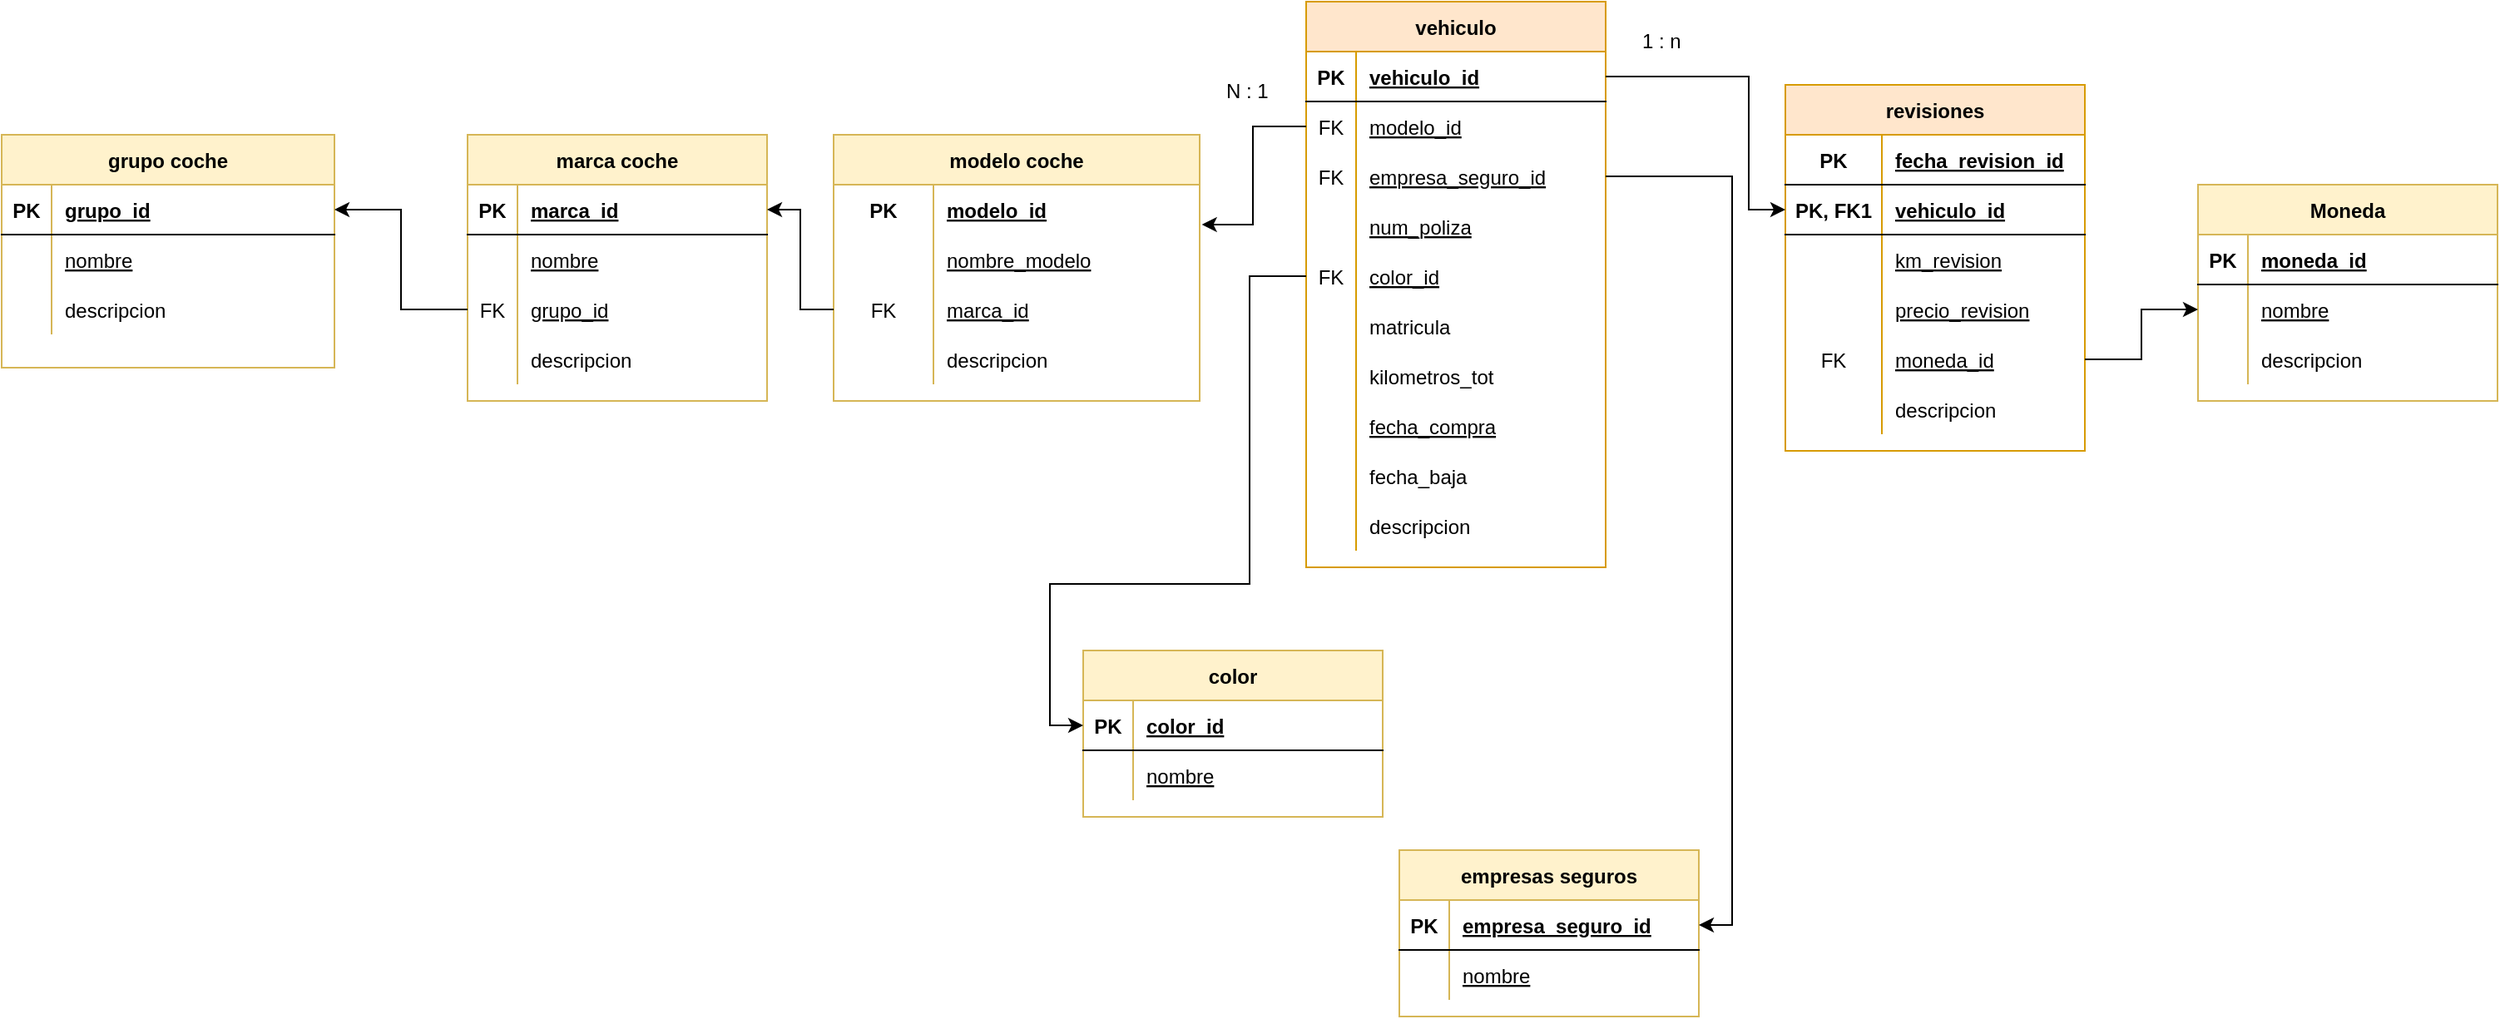 <mxfile version="20.3.0" type="device"><diagram id="_iCZa1-e3RD8S14a9UJI" name="Página-1"><mxGraphModel dx="1293" dy="397" grid="1" gridSize="10" guides="1" tooltips="1" connect="1" arrows="1" fold="1" page="1" pageScale="1" pageWidth="827" pageHeight="1169" math="0" shadow="0"><root><mxCell id="0"/><mxCell id="1" parent="0"/><mxCell id="5dUjheK5iy2URKl1q6PI-1" value="vehiculo" style="shape=table;startSize=30;container=1;collapsible=1;childLayout=tableLayout;fixedRows=1;rowLines=0;fontStyle=1;align=center;resizeLast=1;fillColor=#ffe6cc;strokeColor=#d79b00;" parent="1" vertex="1"><mxGeometry x="324" y="130" width="180" height="340" as="geometry"/></mxCell><mxCell id="5dUjheK5iy2URKl1q6PI-2" value="" style="shape=tableRow;horizontal=0;startSize=0;swimlaneHead=0;swimlaneBody=0;fillColor=none;collapsible=0;dropTarget=0;points=[[0,0.5],[1,0.5]];portConstraint=eastwest;top=0;left=0;right=0;bottom=1;" parent="5dUjheK5iy2URKl1q6PI-1" vertex="1"><mxGeometry y="30" width="180" height="30" as="geometry"/></mxCell><mxCell id="5dUjheK5iy2URKl1q6PI-3" value="PK" style="shape=partialRectangle;connectable=0;fillColor=none;top=0;left=0;bottom=0;right=0;fontStyle=1;overflow=hidden;" parent="5dUjheK5iy2URKl1q6PI-2" vertex="1"><mxGeometry width="30" height="30" as="geometry"><mxRectangle width="30" height="30" as="alternateBounds"/></mxGeometry></mxCell><mxCell id="5dUjheK5iy2URKl1q6PI-4" value="vehiculo_id" style="shape=partialRectangle;connectable=0;fillColor=none;top=0;left=0;bottom=0;right=0;align=left;spacingLeft=6;fontStyle=5;overflow=hidden;" parent="5dUjheK5iy2URKl1q6PI-2" vertex="1"><mxGeometry x="30" width="150" height="30" as="geometry"><mxRectangle width="150" height="30" as="alternateBounds"/></mxGeometry></mxCell><mxCell id="5dUjheK5iy2URKl1q6PI-11" value="" style="shape=tableRow;horizontal=0;startSize=0;swimlaneHead=0;swimlaneBody=0;fillColor=none;collapsible=0;dropTarget=0;points=[[0,0.5],[1,0.5]];portConstraint=eastwest;top=0;left=0;right=0;bottom=0;" parent="5dUjheK5iy2URKl1q6PI-1" vertex="1"><mxGeometry y="60" width="180" height="30" as="geometry"/></mxCell><mxCell id="5dUjheK5iy2URKl1q6PI-12" value="FK" style="shape=partialRectangle;connectable=0;fillColor=none;top=0;left=0;bottom=0;right=0;editable=1;overflow=hidden;" parent="5dUjheK5iy2URKl1q6PI-11" vertex="1"><mxGeometry width="30" height="30" as="geometry"><mxRectangle width="30" height="30" as="alternateBounds"/></mxGeometry></mxCell><mxCell id="5dUjheK5iy2URKl1q6PI-13" value="modelo_id" style="shape=partialRectangle;connectable=0;fillColor=none;top=0;left=0;bottom=0;right=0;align=left;spacingLeft=6;overflow=hidden;fontStyle=4" parent="5dUjheK5iy2URKl1q6PI-11" vertex="1"><mxGeometry x="30" width="150" height="30" as="geometry"><mxRectangle width="150" height="30" as="alternateBounds"/></mxGeometry></mxCell><mxCell id="7cbGhCEIdbcEYm_Z7Bty-81" value="" style="shape=tableRow;horizontal=0;startSize=0;swimlaneHead=0;swimlaneBody=0;fillColor=none;collapsible=0;dropTarget=0;points=[[0,0.5],[1,0.5]];portConstraint=eastwest;top=0;left=0;right=0;bottom=0;" parent="5dUjheK5iy2URKl1q6PI-1" vertex="1"><mxGeometry y="90" width="180" height="30" as="geometry"/></mxCell><mxCell id="7cbGhCEIdbcEYm_Z7Bty-82" value="FK" style="shape=partialRectangle;connectable=0;fillColor=none;top=0;left=0;bottom=0;right=0;editable=1;overflow=hidden;" parent="7cbGhCEIdbcEYm_Z7Bty-81" vertex="1"><mxGeometry width="30" height="30" as="geometry"><mxRectangle width="30" height="30" as="alternateBounds"/></mxGeometry></mxCell><mxCell id="7cbGhCEIdbcEYm_Z7Bty-83" value="empresa_seguro_id" style="shape=partialRectangle;connectable=0;fillColor=none;top=0;left=0;bottom=0;right=0;align=left;spacingLeft=6;overflow=hidden;fontStyle=4" parent="7cbGhCEIdbcEYm_Z7Bty-81" vertex="1"><mxGeometry x="30" width="150" height="30" as="geometry"><mxRectangle width="150" height="30" as="alternateBounds"/></mxGeometry></mxCell><mxCell id="5dUjheK5iy2URKl1q6PI-188" value="" style="shape=tableRow;horizontal=0;startSize=0;swimlaneHead=0;swimlaneBody=0;fillColor=none;collapsible=0;dropTarget=0;points=[[0,0.5],[1,0.5]];portConstraint=eastwest;top=0;left=0;right=0;bottom=0;" parent="5dUjheK5iy2URKl1q6PI-1" vertex="1"><mxGeometry y="120" width="180" height="30" as="geometry"/></mxCell><mxCell id="5dUjheK5iy2URKl1q6PI-189" value="" style="shape=partialRectangle;connectable=0;fillColor=none;top=0;left=0;bottom=0;right=0;editable=1;overflow=hidden;" parent="5dUjheK5iy2URKl1q6PI-188" vertex="1"><mxGeometry width="30" height="30" as="geometry"><mxRectangle width="30" height="30" as="alternateBounds"/></mxGeometry></mxCell><mxCell id="5dUjheK5iy2URKl1q6PI-190" value="num_poliza" style="shape=partialRectangle;connectable=0;fillColor=none;top=0;left=0;bottom=0;right=0;align=left;spacingLeft=6;overflow=hidden;fontStyle=4" parent="5dUjheK5iy2URKl1q6PI-188" vertex="1"><mxGeometry x="30" width="150" height="30" as="geometry"><mxRectangle width="150" height="30" as="alternateBounds"/></mxGeometry></mxCell><mxCell id="5dUjheK5iy2URKl1q6PI-66" value="" style="shape=tableRow;horizontal=0;startSize=0;swimlaneHead=0;swimlaneBody=0;fillColor=none;collapsible=0;dropTarget=0;points=[[0,0.5],[1,0.5]];portConstraint=eastwest;top=0;left=0;right=0;bottom=0;" parent="5dUjheK5iy2URKl1q6PI-1" vertex="1"><mxGeometry y="150" width="180" height="30" as="geometry"/></mxCell><mxCell id="5dUjheK5iy2URKl1q6PI-67" value="FK" style="shape=partialRectangle;connectable=0;fillColor=none;top=0;left=0;bottom=0;right=0;editable=1;overflow=hidden;" parent="5dUjheK5iy2URKl1q6PI-66" vertex="1"><mxGeometry width="30" height="30" as="geometry"><mxRectangle width="30" height="30" as="alternateBounds"/></mxGeometry></mxCell><mxCell id="5dUjheK5iy2URKl1q6PI-68" value="color_id" style="shape=partialRectangle;connectable=0;fillColor=none;top=0;left=0;bottom=0;right=0;align=left;spacingLeft=6;overflow=hidden;fontStyle=4" parent="5dUjheK5iy2URKl1q6PI-66" vertex="1"><mxGeometry x="30" width="150" height="30" as="geometry"><mxRectangle width="150" height="30" as="alternateBounds"/></mxGeometry></mxCell><mxCell id="5dUjheK5iy2URKl1q6PI-69" value="" style="shape=tableRow;horizontal=0;startSize=0;swimlaneHead=0;swimlaneBody=0;fillColor=none;collapsible=0;dropTarget=0;points=[[0,0.5],[1,0.5]];portConstraint=eastwest;top=0;left=0;right=0;bottom=0;" parent="5dUjheK5iy2URKl1q6PI-1" vertex="1"><mxGeometry y="180" width="180" height="30" as="geometry"/></mxCell><mxCell id="5dUjheK5iy2URKl1q6PI-70" value="" style="shape=partialRectangle;connectable=0;fillColor=none;top=0;left=0;bottom=0;right=0;editable=1;overflow=hidden;" parent="5dUjheK5iy2URKl1q6PI-69" vertex="1"><mxGeometry width="30" height="30" as="geometry"><mxRectangle width="30" height="30" as="alternateBounds"/></mxGeometry></mxCell><mxCell id="5dUjheK5iy2URKl1q6PI-71" value="matricula" style="shape=partialRectangle;connectable=0;fillColor=none;top=0;left=0;bottom=0;right=0;align=left;spacingLeft=6;overflow=hidden;fontStyle=0" parent="5dUjheK5iy2URKl1q6PI-69" vertex="1"><mxGeometry x="30" width="150" height="30" as="geometry"><mxRectangle width="150" height="30" as="alternateBounds"/></mxGeometry></mxCell><mxCell id="5dUjheK5iy2URKl1q6PI-72" value="" style="shape=tableRow;horizontal=0;startSize=0;swimlaneHead=0;swimlaneBody=0;fillColor=none;collapsible=0;dropTarget=0;points=[[0,0.5],[1,0.5]];portConstraint=eastwest;top=0;left=0;right=0;bottom=0;" parent="5dUjheK5iy2URKl1q6PI-1" vertex="1"><mxGeometry y="210" width="180" height="30" as="geometry"/></mxCell><mxCell id="5dUjheK5iy2URKl1q6PI-73" value="" style="shape=partialRectangle;connectable=0;fillColor=none;top=0;left=0;bottom=0;right=0;editable=1;overflow=hidden;" parent="5dUjheK5iy2URKl1q6PI-72" vertex="1"><mxGeometry width="30" height="30" as="geometry"><mxRectangle width="30" height="30" as="alternateBounds"/></mxGeometry></mxCell><mxCell id="5dUjheK5iy2URKl1q6PI-74" value="kilometros_tot" style="shape=partialRectangle;connectable=0;fillColor=none;top=0;left=0;bottom=0;right=0;align=left;spacingLeft=6;overflow=hidden;fontStyle=0" parent="5dUjheK5iy2URKl1q6PI-72" vertex="1"><mxGeometry x="30" width="150" height="30" as="geometry"><mxRectangle width="150" height="30" as="alternateBounds"/></mxGeometry></mxCell><mxCell id="5dUjheK5iy2URKl1q6PI-214" value="" style="shape=tableRow;horizontal=0;startSize=0;swimlaneHead=0;swimlaneBody=0;fillColor=none;collapsible=0;dropTarget=0;points=[[0,0.5],[1,0.5]];portConstraint=eastwest;top=0;left=0;right=0;bottom=0;" parent="5dUjheK5iy2URKl1q6PI-1" vertex="1"><mxGeometry y="240" width="180" height="30" as="geometry"/></mxCell><mxCell id="5dUjheK5iy2URKl1q6PI-215" value="" style="shape=partialRectangle;connectable=0;fillColor=none;top=0;left=0;bottom=0;right=0;editable=1;overflow=hidden;" parent="5dUjheK5iy2URKl1q6PI-214" vertex="1"><mxGeometry width="30" height="30" as="geometry"><mxRectangle width="30" height="30" as="alternateBounds"/></mxGeometry></mxCell><mxCell id="5dUjheK5iy2URKl1q6PI-216" value="fecha_compra" style="shape=partialRectangle;connectable=0;fillColor=none;top=0;left=0;bottom=0;right=0;align=left;spacingLeft=6;overflow=hidden;fontStyle=4" parent="5dUjheK5iy2URKl1q6PI-214" vertex="1"><mxGeometry x="30" width="150" height="30" as="geometry"><mxRectangle width="150" height="30" as="alternateBounds"/></mxGeometry></mxCell><mxCell id="5dUjheK5iy2URKl1q6PI-110" value="" style="shape=tableRow;horizontal=0;startSize=0;swimlaneHead=0;swimlaneBody=0;fillColor=none;collapsible=0;dropTarget=0;points=[[0,0.5],[1,0.5]];portConstraint=eastwest;top=0;left=0;right=0;bottom=0;" parent="5dUjheK5iy2URKl1q6PI-1" vertex="1"><mxGeometry y="270" width="180" height="30" as="geometry"/></mxCell><mxCell id="5dUjheK5iy2URKl1q6PI-111" value="" style="shape=partialRectangle;connectable=0;fillColor=none;top=0;left=0;bottom=0;right=0;editable=1;overflow=hidden;" parent="5dUjheK5iy2URKl1q6PI-110" vertex="1"><mxGeometry width="30" height="30" as="geometry"><mxRectangle width="30" height="30" as="alternateBounds"/></mxGeometry></mxCell><mxCell id="5dUjheK5iy2URKl1q6PI-112" value="fecha_baja" style="shape=partialRectangle;connectable=0;fillColor=none;top=0;left=0;bottom=0;right=0;align=left;spacingLeft=6;overflow=hidden;fontStyle=0" parent="5dUjheK5iy2URKl1q6PI-110" vertex="1"><mxGeometry x="30" width="150" height="30" as="geometry"><mxRectangle width="150" height="30" as="alternateBounds"/></mxGeometry></mxCell><mxCell id="7cbGhCEIdbcEYm_Z7Bty-113" value="" style="shape=tableRow;horizontal=0;startSize=0;swimlaneHead=0;swimlaneBody=0;fillColor=none;collapsible=0;dropTarget=0;points=[[0,0.5],[1,0.5]];portConstraint=eastwest;top=0;left=0;right=0;bottom=0;" parent="5dUjheK5iy2URKl1q6PI-1" vertex="1"><mxGeometry y="300" width="180" height="30" as="geometry"/></mxCell><mxCell id="7cbGhCEIdbcEYm_Z7Bty-114" value="" style="shape=partialRectangle;connectable=0;fillColor=none;top=0;left=0;bottom=0;right=0;editable=1;overflow=hidden;" parent="7cbGhCEIdbcEYm_Z7Bty-113" vertex="1"><mxGeometry width="30" height="30" as="geometry"><mxRectangle width="30" height="30" as="alternateBounds"/></mxGeometry></mxCell><mxCell id="7cbGhCEIdbcEYm_Z7Bty-115" value="descripcion" style="shape=partialRectangle;connectable=0;fillColor=none;top=0;left=0;bottom=0;right=0;align=left;spacingLeft=6;overflow=hidden;fontStyle=0" parent="7cbGhCEIdbcEYm_Z7Bty-113" vertex="1"><mxGeometry x="30" width="150" height="30" as="geometry"><mxRectangle width="150" height="30" as="alternateBounds"/></mxGeometry></mxCell><mxCell id="5dUjheK5iy2URKl1q6PI-40" value="modelo coche" style="shape=table;startSize=30;container=1;collapsible=1;childLayout=tableLayout;fixedRows=1;rowLines=0;fontStyle=1;align=center;resizeLast=1;fillColor=#fff2cc;strokeColor=#d6b656;" parent="1" vertex="1"><mxGeometry x="40" y="210" width="220" height="160" as="geometry"/></mxCell><mxCell id="5dUjheK5iy2URKl1q6PI-41" value="" style="shape=tableRow;horizontal=0;startSize=0;swimlaneHead=0;swimlaneBody=0;fillColor=none;collapsible=0;dropTarget=0;points=[[0,0.5],[1,0.5]];portConstraint=eastwest;top=0;left=0;right=0;bottom=0;" parent="5dUjheK5iy2URKl1q6PI-40" vertex="1"><mxGeometry y="30" width="220" height="30" as="geometry"/></mxCell><mxCell id="5dUjheK5iy2URKl1q6PI-42" value="PK" style="shape=partialRectangle;connectable=0;fillColor=none;top=0;left=0;bottom=0;right=0;fontStyle=1;overflow=hidden;" parent="5dUjheK5iy2URKl1q6PI-41" vertex="1"><mxGeometry width="60" height="30" as="geometry"><mxRectangle width="60" height="30" as="alternateBounds"/></mxGeometry></mxCell><mxCell id="5dUjheK5iy2URKl1q6PI-43" value="modelo_id" style="shape=partialRectangle;connectable=0;fillColor=none;top=0;left=0;bottom=0;right=0;align=left;spacingLeft=6;fontStyle=5;overflow=hidden;" parent="5dUjheK5iy2URKl1q6PI-41" vertex="1"><mxGeometry x="60" width="160" height="30" as="geometry"><mxRectangle width="160" height="30" as="alternateBounds"/></mxGeometry></mxCell><mxCell id="5dUjheK5iy2URKl1q6PI-47" value="" style="shape=tableRow;horizontal=0;startSize=0;swimlaneHead=0;swimlaneBody=0;fillColor=none;collapsible=0;dropTarget=0;points=[[0,0.5],[1,0.5]];portConstraint=eastwest;top=0;left=0;right=0;bottom=0;" parent="5dUjheK5iy2URKl1q6PI-40" vertex="1"><mxGeometry y="60" width="220" height="30" as="geometry"/></mxCell><mxCell id="5dUjheK5iy2URKl1q6PI-48" value="" style="shape=partialRectangle;connectable=0;fillColor=none;top=0;left=0;bottom=0;right=0;editable=1;overflow=hidden;" parent="5dUjheK5iy2URKl1q6PI-47" vertex="1"><mxGeometry width="60" height="30" as="geometry"><mxRectangle width="60" height="30" as="alternateBounds"/></mxGeometry></mxCell><mxCell id="5dUjheK5iy2URKl1q6PI-49" value="nombre_modelo" style="shape=partialRectangle;connectable=0;fillColor=none;top=0;left=0;bottom=0;right=0;align=left;spacingLeft=6;overflow=hidden;fontStyle=4" parent="5dUjheK5iy2URKl1q6PI-47" vertex="1"><mxGeometry x="60" width="160" height="30" as="geometry"><mxRectangle width="160" height="30" as="alternateBounds"/></mxGeometry></mxCell><mxCell id="5dUjheK5iy2URKl1q6PI-162" value="" style="shape=tableRow;horizontal=0;startSize=0;swimlaneHead=0;swimlaneBody=0;fillColor=none;collapsible=0;dropTarget=0;points=[[0,0.5],[1,0.5]];portConstraint=eastwest;top=0;left=0;right=0;bottom=0;" parent="5dUjheK5iy2URKl1q6PI-40" vertex="1"><mxGeometry y="90" width="220" height="30" as="geometry"/></mxCell><mxCell id="5dUjheK5iy2URKl1q6PI-163" value="FK" style="shape=partialRectangle;connectable=0;fillColor=none;top=0;left=0;bottom=0;right=0;editable=1;overflow=hidden;" parent="5dUjheK5iy2URKl1q6PI-162" vertex="1"><mxGeometry width="60" height="30" as="geometry"><mxRectangle width="60" height="30" as="alternateBounds"/></mxGeometry></mxCell><mxCell id="5dUjheK5iy2URKl1q6PI-164" value="marca_id" style="shape=partialRectangle;connectable=0;fillColor=none;top=0;left=0;bottom=0;right=0;align=left;spacingLeft=6;overflow=hidden;fontStyle=4" parent="5dUjheK5iy2URKl1q6PI-162" vertex="1"><mxGeometry x="60" width="160" height="30" as="geometry"><mxRectangle width="160" height="30" as="alternateBounds"/></mxGeometry></mxCell><mxCell id="5dUjheK5iy2URKl1q6PI-165" value="" style="shape=tableRow;horizontal=0;startSize=0;swimlaneHead=0;swimlaneBody=0;fillColor=none;collapsible=0;dropTarget=0;points=[[0,0.5],[1,0.5]];portConstraint=eastwest;top=0;left=0;right=0;bottom=0;" parent="5dUjheK5iy2URKl1q6PI-40" vertex="1"><mxGeometry y="120" width="220" height="30" as="geometry"/></mxCell><mxCell id="5dUjheK5iy2URKl1q6PI-166" value="" style="shape=partialRectangle;connectable=0;fillColor=none;top=0;left=0;bottom=0;right=0;editable=1;overflow=hidden;" parent="5dUjheK5iy2URKl1q6PI-165" vertex="1"><mxGeometry width="60" height="30" as="geometry"><mxRectangle width="60" height="30" as="alternateBounds"/></mxGeometry></mxCell><mxCell id="5dUjheK5iy2URKl1q6PI-167" value="descripcion" style="shape=partialRectangle;connectable=0;fillColor=none;top=0;left=0;bottom=0;right=0;align=left;spacingLeft=6;overflow=hidden;fontStyle=0" parent="5dUjheK5iy2URKl1q6PI-165" vertex="1"><mxGeometry x="60" width="160" height="30" as="geometry"><mxRectangle width="160" height="30" as="alternateBounds"/></mxGeometry></mxCell><mxCell id="5dUjheK5iy2URKl1q6PI-113" value="revisiones" style="shape=table;startSize=30;container=1;collapsible=1;childLayout=tableLayout;fixedRows=1;rowLines=0;fontStyle=1;align=center;resizeLast=1;fillColor=#ffe6cc;strokeColor=#d79b00;" parent="1" vertex="1"><mxGeometry x="612" y="180" width="180" height="220" as="geometry"/></mxCell><mxCell id="5dUjheK5iy2URKl1q6PI-114" value="" style="shape=tableRow;horizontal=0;startSize=0;swimlaneHead=0;swimlaneBody=0;fillColor=none;collapsible=0;dropTarget=0;points=[[0,0.5],[1,0.5]];portConstraint=eastwest;top=0;left=0;right=0;bottom=1;" parent="5dUjheK5iy2URKl1q6PI-113" vertex="1"><mxGeometry y="30" width="180" height="30" as="geometry"/></mxCell><mxCell id="5dUjheK5iy2URKl1q6PI-115" value="PK" style="shape=partialRectangle;connectable=0;fillColor=none;top=0;left=0;bottom=0;right=0;fontStyle=1;overflow=hidden;" parent="5dUjheK5iy2URKl1q6PI-114" vertex="1"><mxGeometry width="58" height="30" as="geometry"><mxRectangle width="58" height="30" as="alternateBounds"/></mxGeometry></mxCell><mxCell id="5dUjheK5iy2URKl1q6PI-116" value="fecha_revision_id" style="shape=partialRectangle;connectable=0;fillColor=none;top=0;left=0;bottom=0;right=0;align=left;spacingLeft=6;fontStyle=5;overflow=hidden;" parent="5dUjheK5iy2URKl1q6PI-114" vertex="1"><mxGeometry x="58" width="122" height="30" as="geometry"><mxRectangle width="122" height="30" as="alternateBounds"/></mxGeometry></mxCell><mxCell id="5dUjheK5iy2URKl1q6PI-148" value="" style="shape=tableRow;horizontal=0;startSize=0;swimlaneHead=0;swimlaneBody=0;fillColor=none;collapsible=0;dropTarget=0;points=[[0,0.5],[1,0.5]];portConstraint=eastwest;top=0;left=0;right=0;bottom=1;" parent="5dUjheK5iy2URKl1q6PI-113" vertex="1"><mxGeometry y="60" width="180" height="30" as="geometry"/></mxCell><mxCell id="5dUjheK5iy2URKl1q6PI-149" value="PK, FK1" style="shape=partialRectangle;connectable=0;fillColor=none;top=0;left=0;bottom=0;right=0;fontStyle=1;overflow=hidden;" parent="5dUjheK5iy2URKl1q6PI-148" vertex="1"><mxGeometry width="58" height="30" as="geometry"><mxRectangle width="58" height="30" as="alternateBounds"/></mxGeometry></mxCell><mxCell id="5dUjheK5iy2URKl1q6PI-150" value="vehiculo_id" style="shape=partialRectangle;connectable=0;fillColor=none;top=0;left=0;bottom=0;right=0;align=left;spacingLeft=6;fontStyle=5;overflow=hidden;" parent="5dUjheK5iy2URKl1q6PI-148" vertex="1"><mxGeometry x="58" width="122" height="30" as="geometry"><mxRectangle width="122" height="30" as="alternateBounds"/></mxGeometry></mxCell><mxCell id="5dUjheK5iy2URKl1q6PI-120" value="" style="shape=tableRow;horizontal=0;startSize=0;swimlaneHead=0;swimlaneBody=0;fillColor=none;collapsible=0;dropTarget=0;points=[[0,0.5],[1,0.5]];portConstraint=eastwest;top=0;left=0;right=0;bottom=0;" parent="5dUjheK5iy2URKl1q6PI-113" vertex="1"><mxGeometry y="90" width="180" height="30" as="geometry"/></mxCell><mxCell id="5dUjheK5iy2URKl1q6PI-121" value="" style="shape=partialRectangle;connectable=0;fillColor=none;top=0;left=0;bottom=0;right=0;editable=1;overflow=hidden;" parent="5dUjheK5iy2URKl1q6PI-120" vertex="1"><mxGeometry width="58" height="30" as="geometry"><mxRectangle width="58" height="30" as="alternateBounds"/></mxGeometry></mxCell><mxCell id="5dUjheK5iy2URKl1q6PI-122" value="km_revision" style="shape=partialRectangle;connectable=0;fillColor=none;top=0;left=0;bottom=0;right=0;align=left;spacingLeft=6;overflow=hidden;fontStyle=4" parent="5dUjheK5iy2URKl1q6PI-120" vertex="1"><mxGeometry x="58" width="122" height="30" as="geometry"><mxRectangle width="122" height="30" as="alternateBounds"/></mxGeometry></mxCell><mxCell id="5dUjheK5iy2URKl1q6PI-123" value="" style="shape=tableRow;horizontal=0;startSize=0;swimlaneHead=0;swimlaneBody=0;fillColor=none;collapsible=0;dropTarget=0;points=[[0,0.5],[1,0.5]];portConstraint=eastwest;top=0;left=0;right=0;bottom=0;" parent="5dUjheK5iy2URKl1q6PI-113" vertex="1"><mxGeometry y="120" width="180" height="30" as="geometry"/></mxCell><mxCell id="5dUjheK5iy2URKl1q6PI-124" value="" style="shape=partialRectangle;connectable=0;fillColor=none;top=0;left=0;bottom=0;right=0;editable=1;overflow=hidden;" parent="5dUjheK5iy2URKl1q6PI-123" vertex="1"><mxGeometry width="58" height="30" as="geometry"><mxRectangle width="58" height="30" as="alternateBounds"/></mxGeometry></mxCell><mxCell id="5dUjheK5iy2URKl1q6PI-125" value="precio_revision" style="shape=partialRectangle;connectable=0;fillColor=none;top=0;left=0;bottom=0;right=0;align=left;spacingLeft=6;overflow=hidden;fontStyle=4" parent="5dUjheK5iy2URKl1q6PI-123" vertex="1"><mxGeometry x="58" width="122" height="30" as="geometry"><mxRectangle width="122" height="30" as="alternateBounds"/></mxGeometry></mxCell><mxCell id="s6Gy9zPDrRdI-OujuRud-19" value="" style="shape=tableRow;horizontal=0;startSize=0;swimlaneHead=0;swimlaneBody=0;fillColor=none;collapsible=0;dropTarget=0;points=[[0,0.5],[1,0.5]];portConstraint=eastwest;top=0;left=0;right=0;bottom=0;" parent="5dUjheK5iy2URKl1q6PI-113" vertex="1"><mxGeometry y="150" width="180" height="30" as="geometry"/></mxCell><mxCell id="s6Gy9zPDrRdI-OujuRud-20" value="FK" style="shape=partialRectangle;connectable=0;fillColor=none;top=0;left=0;bottom=0;right=0;editable=1;overflow=hidden;" parent="s6Gy9zPDrRdI-OujuRud-19" vertex="1"><mxGeometry width="58" height="30" as="geometry"><mxRectangle width="58" height="30" as="alternateBounds"/></mxGeometry></mxCell><mxCell id="s6Gy9zPDrRdI-OujuRud-21" value="moneda_id" style="shape=partialRectangle;connectable=0;fillColor=none;top=0;left=0;bottom=0;right=0;align=left;spacingLeft=6;overflow=hidden;fontStyle=4" parent="s6Gy9zPDrRdI-OujuRud-19" vertex="1"><mxGeometry x="58" width="122" height="30" as="geometry"><mxRectangle width="122" height="30" as="alternateBounds"/></mxGeometry></mxCell><mxCell id="7cbGhCEIdbcEYm_Z7Bty-116" value="" style="shape=tableRow;horizontal=0;startSize=0;swimlaneHead=0;swimlaneBody=0;fillColor=none;collapsible=0;dropTarget=0;points=[[0,0.5],[1,0.5]];portConstraint=eastwest;top=0;left=0;right=0;bottom=0;" parent="5dUjheK5iy2URKl1q6PI-113" vertex="1"><mxGeometry y="180" width="180" height="30" as="geometry"/></mxCell><mxCell id="7cbGhCEIdbcEYm_Z7Bty-117" value="" style="shape=partialRectangle;connectable=0;fillColor=none;top=0;left=0;bottom=0;right=0;editable=1;overflow=hidden;" parent="7cbGhCEIdbcEYm_Z7Bty-116" vertex="1"><mxGeometry width="58" height="30" as="geometry"><mxRectangle width="58" height="30" as="alternateBounds"/></mxGeometry></mxCell><mxCell id="7cbGhCEIdbcEYm_Z7Bty-118" value="descripcion" style="shape=partialRectangle;connectable=0;fillColor=none;top=0;left=0;bottom=0;right=0;align=left;spacingLeft=6;overflow=hidden;fontStyle=0" parent="7cbGhCEIdbcEYm_Z7Bty-116" vertex="1"><mxGeometry x="58" width="122" height="30" as="geometry"><mxRectangle width="122" height="30" as="alternateBounds"/></mxGeometry></mxCell><mxCell id="5dUjheK5iy2URKl1q6PI-161" value="N : 1" style="text;strokeColor=none;fillColor=none;spacingLeft=4;spacingRight=4;overflow=hidden;rotatable=0;points=[[0,0.5],[1,0.5]];portConstraint=eastwest;fontSize=12;" parent="1" vertex="1"><mxGeometry x="270" y="170" width="40" height="30" as="geometry"/></mxCell><mxCell id="5dUjheK5iy2URKl1q6PI-217" style="edgeStyle=orthogonalEdgeStyle;rounded=0;orthogonalLoop=1;jettySize=auto;html=1;entryX=0;entryY=0.5;entryDx=0;entryDy=0;" parent="1" source="5dUjheK5iy2URKl1q6PI-2" target="5dUjheK5iy2URKl1q6PI-148" edge="1"><mxGeometry relative="1" as="geometry"><Array as="points"><mxPoint x="590" y="175"/><mxPoint x="590" y="255"/></Array></mxGeometry></mxCell><mxCell id="5dUjheK5iy2URKl1q6PI-218" value="1 : n" style="text;strokeColor=none;fillColor=none;spacingLeft=4;spacingRight=4;overflow=hidden;rotatable=0;points=[[0,0.5],[1,0.5]];portConstraint=eastwest;fontSize=12;" parent="1" vertex="1"><mxGeometry x="520" y="140" width="40" height="30" as="geometry"/></mxCell><mxCell id="s6Gy9zPDrRdI-OujuRud-1" value="Moneda" style="shape=table;startSize=30;container=1;collapsible=1;childLayout=tableLayout;fixedRows=1;rowLines=0;fontStyle=1;align=center;resizeLast=1;fillColor=#fff2cc;strokeColor=#d6b656;" parent="1" vertex="1"><mxGeometry x="860" y="240" width="180" height="130" as="geometry"/></mxCell><mxCell id="s6Gy9zPDrRdI-OujuRud-2" value="" style="shape=tableRow;horizontal=0;startSize=0;swimlaneHead=0;swimlaneBody=0;fillColor=none;collapsible=0;dropTarget=0;points=[[0,0.5],[1,0.5]];portConstraint=eastwest;top=0;left=0;right=0;bottom=1;" parent="s6Gy9zPDrRdI-OujuRud-1" vertex="1"><mxGeometry y="30" width="180" height="30" as="geometry"/></mxCell><mxCell id="s6Gy9zPDrRdI-OujuRud-3" value="PK" style="shape=partialRectangle;connectable=0;fillColor=none;top=0;left=0;bottom=0;right=0;fontStyle=1;overflow=hidden;" parent="s6Gy9zPDrRdI-OujuRud-2" vertex="1"><mxGeometry width="30" height="30" as="geometry"><mxRectangle width="30" height="30" as="alternateBounds"/></mxGeometry></mxCell><mxCell id="s6Gy9zPDrRdI-OujuRud-4" value="moneda_id" style="shape=partialRectangle;connectable=0;fillColor=none;top=0;left=0;bottom=0;right=0;align=left;spacingLeft=6;fontStyle=5;overflow=hidden;" parent="s6Gy9zPDrRdI-OujuRud-2" vertex="1"><mxGeometry x="30" width="150" height="30" as="geometry"><mxRectangle width="150" height="30" as="alternateBounds"/></mxGeometry></mxCell><mxCell id="s6Gy9zPDrRdI-OujuRud-5" value="" style="shape=tableRow;horizontal=0;startSize=0;swimlaneHead=0;swimlaneBody=0;fillColor=none;collapsible=0;dropTarget=0;points=[[0,0.5],[1,0.5]];portConstraint=eastwest;top=0;left=0;right=0;bottom=0;" parent="s6Gy9zPDrRdI-OujuRud-1" vertex="1"><mxGeometry y="60" width="180" height="30" as="geometry"/></mxCell><mxCell id="s6Gy9zPDrRdI-OujuRud-6" value="" style="shape=partialRectangle;connectable=0;fillColor=none;top=0;left=0;bottom=0;right=0;editable=1;overflow=hidden;" parent="s6Gy9zPDrRdI-OujuRud-5" vertex="1"><mxGeometry width="30" height="30" as="geometry"><mxRectangle width="30" height="30" as="alternateBounds"/></mxGeometry></mxCell><mxCell id="s6Gy9zPDrRdI-OujuRud-7" value="nombre" style="shape=partialRectangle;connectable=0;fillColor=none;top=0;left=0;bottom=0;right=0;align=left;spacingLeft=6;overflow=hidden;fontStyle=4" parent="s6Gy9zPDrRdI-OujuRud-5" vertex="1"><mxGeometry x="30" width="150" height="30" as="geometry"><mxRectangle width="150" height="30" as="alternateBounds"/></mxGeometry></mxCell><mxCell id="7cbGhCEIdbcEYm_Z7Bty-119" value="" style="shape=tableRow;horizontal=0;startSize=0;swimlaneHead=0;swimlaneBody=0;fillColor=none;collapsible=0;dropTarget=0;points=[[0,0.5],[1,0.5]];portConstraint=eastwest;top=0;left=0;right=0;bottom=0;" parent="s6Gy9zPDrRdI-OujuRud-1" vertex="1"><mxGeometry y="90" width="180" height="30" as="geometry"/></mxCell><mxCell id="7cbGhCEIdbcEYm_Z7Bty-120" value="" style="shape=partialRectangle;connectable=0;fillColor=none;top=0;left=0;bottom=0;right=0;editable=1;overflow=hidden;" parent="7cbGhCEIdbcEYm_Z7Bty-119" vertex="1"><mxGeometry width="30" height="30" as="geometry"><mxRectangle width="30" height="30" as="alternateBounds"/></mxGeometry></mxCell><mxCell id="7cbGhCEIdbcEYm_Z7Bty-121" value="descripcion" style="shape=partialRectangle;connectable=0;fillColor=none;top=0;left=0;bottom=0;right=0;align=left;spacingLeft=6;overflow=hidden;fontStyle=0" parent="7cbGhCEIdbcEYm_Z7Bty-119" vertex="1"><mxGeometry x="30" width="150" height="30" as="geometry"><mxRectangle width="150" height="30" as="alternateBounds"/></mxGeometry></mxCell><mxCell id="7cbGhCEIdbcEYm_Z7Bty-1" value="marca coche" style="shape=table;startSize=30;container=1;collapsible=1;childLayout=tableLayout;fixedRows=1;rowLines=0;fontStyle=1;align=center;resizeLast=1;fillColor=#fff2cc;strokeColor=#d6b656;" parent="1" vertex="1"><mxGeometry x="-180" y="210" width="180" height="160" as="geometry"/></mxCell><mxCell id="7cbGhCEIdbcEYm_Z7Bty-2" value="" style="shape=tableRow;horizontal=0;startSize=0;swimlaneHead=0;swimlaneBody=0;fillColor=none;collapsible=0;dropTarget=0;points=[[0,0.5],[1,0.5]];portConstraint=eastwest;top=0;left=0;right=0;bottom=1;" parent="7cbGhCEIdbcEYm_Z7Bty-1" vertex="1"><mxGeometry y="30" width="180" height="30" as="geometry"/></mxCell><mxCell id="7cbGhCEIdbcEYm_Z7Bty-3" value="PK" style="shape=partialRectangle;connectable=0;fillColor=none;top=0;left=0;bottom=0;right=0;fontStyle=1;overflow=hidden;" parent="7cbGhCEIdbcEYm_Z7Bty-2" vertex="1"><mxGeometry width="30" height="30" as="geometry"><mxRectangle width="30" height="30" as="alternateBounds"/></mxGeometry></mxCell><mxCell id="7cbGhCEIdbcEYm_Z7Bty-4" value="marca_id" style="shape=partialRectangle;connectable=0;fillColor=none;top=0;left=0;bottom=0;right=0;align=left;spacingLeft=6;fontStyle=5;overflow=hidden;" parent="7cbGhCEIdbcEYm_Z7Bty-2" vertex="1"><mxGeometry x="30" width="150" height="30" as="geometry"><mxRectangle width="150" height="30" as="alternateBounds"/></mxGeometry></mxCell><mxCell id="7cbGhCEIdbcEYm_Z7Bty-5" value="" style="shape=tableRow;horizontal=0;startSize=0;swimlaneHead=0;swimlaneBody=0;fillColor=none;collapsible=0;dropTarget=0;points=[[0,0.5],[1,0.5]];portConstraint=eastwest;top=0;left=0;right=0;bottom=0;" parent="7cbGhCEIdbcEYm_Z7Bty-1" vertex="1"><mxGeometry y="60" width="180" height="30" as="geometry"/></mxCell><mxCell id="7cbGhCEIdbcEYm_Z7Bty-6" value="" style="shape=partialRectangle;connectable=0;fillColor=none;top=0;left=0;bottom=0;right=0;editable=1;overflow=hidden;" parent="7cbGhCEIdbcEYm_Z7Bty-5" vertex="1"><mxGeometry width="30" height="30" as="geometry"><mxRectangle width="30" height="30" as="alternateBounds"/></mxGeometry></mxCell><mxCell id="7cbGhCEIdbcEYm_Z7Bty-7" value="nombre" style="shape=partialRectangle;connectable=0;fillColor=none;top=0;left=0;bottom=0;right=0;align=left;spacingLeft=6;overflow=hidden;fontStyle=4" parent="7cbGhCEIdbcEYm_Z7Bty-5" vertex="1"><mxGeometry x="30" width="150" height="30" as="geometry"><mxRectangle width="150" height="30" as="alternateBounds"/></mxGeometry></mxCell><mxCell id="7cbGhCEIdbcEYm_Z7Bty-8" value="" style="shape=tableRow;horizontal=0;startSize=0;swimlaneHead=0;swimlaneBody=0;fillColor=none;collapsible=0;dropTarget=0;points=[[0,0.5],[1,0.5]];portConstraint=eastwest;top=0;left=0;right=0;bottom=0;" parent="7cbGhCEIdbcEYm_Z7Bty-1" vertex="1"><mxGeometry y="90" width="180" height="30" as="geometry"/></mxCell><mxCell id="7cbGhCEIdbcEYm_Z7Bty-9" value="FK" style="shape=partialRectangle;connectable=0;fillColor=none;top=0;left=0;bottom=0;right=0;editable=1;overflow=hidden;" parent="7cbGhCEIdbcEYm_Z7Bty-8" vertex="1"><mxGeometry width="30" height="30" as="geometry"><mxRectangle width="30" height="30" as="alternateBounds"/></mxGeometry></mxCell><mxCell id="7cbGhCEIdbcEYm_Z7Bty-10" value="grupo_id" style="shape=partialRectangle;connectable=0;fillColor=none;top=0;left=0;bottom=0;right=0;align=left;spacingLeft=6;overflow=hidden;fontStyle=4" parent="7cbGhCEIdbcEYm_Z7Bty-8" vertex="1"><mxGeometry x="30" width="150" height="30" as="geometry"><mxRectangle width="150" height="30" as="alternateBounds"/></mxGeometry></mxCell><mxCell id="7cbGhCEIdbcEYm_Z7Bty-11" value="" style="shape=tableRow;horizontal=0;startSize=0;swimlaneHead=0;swimlaneBody=0;fillColor=none;collapsible=0;dropTarget=0;points=[[0,0.5],[1,0.5]];portConstraint=eastwest;top=0;left=0;right=0;bottom=0;" parent="7cbGhCEIdbcEYm_Z7Bty-1" vertex="1"><mxGeometry y="120" width="180" height="30" as="geometry"/></mxCell><mxCell id="7cbGhCEIdbcEYm_Z7Bty-12" value="" style="shape=partialRectangle;connectable=0;fillColor=none;top=0;left=0;bottom=0;right=0;editable=1;overflow=hidden;" parent="7cbGhCEIdbcEYm_Z7Bty-11" vertex="1"><mxGeometry width="30" height="30" as="geometry"><mxRectangle width="30" height="30" as="alternateBounds"/></mxGeometry></mxCell><mxCell id="7cbGhCEIdbcEYm_Z7Bty-13" value="descripcion" style="shape=partialRectangle;connectable=0;fillColor=none;top=0;left=0;bottom=0;right=0;align=left;spacingLeft=6;overflow=hidden;" parent="7cbGhCEIdbcEYm_Z7Bty-11" vertex="1"><mxGeometry x="30" width="150" height="30" as="geometry"><mxRectangle width="150" height="30" as="alternateBounds"/></mxGeometry></mxCell><mxCell id="7cbGhCEIdbcEYm_Z7Bty-14" value="grupo coche" style="shape=table;startSize=30;container=1;collapsible=1;childLayout=tableLayout;fixedRows=1;rowLines=0;fontStyle=1;align=center;resizeLast=1;fillColor=#fff2cc;strokeColor=#d6b656;" parent="1" vertex="1"><mxGeometry x="-460" y="210" width="200" height="140" as="geometry"/></mxCell><mxCell id="7cbGhCEIdbcEYm_Z7Bty-15" value="" style="shape=tableRow;horizontal=0;startSize=0;swimlaneHead=0;swimlaneBody=0;fillColor=none;collapsible=0;dropTarget=0;points=[[0,0.5],[1,0.5]];portConstraint=eastwest;top=0;left=0;right=0;bottom=1;" parent="7cbGhCEIdbcEYm_Z7Bty-14" vertex="1"><mxGeometry y="30" width="200" height="30" as="geometry"/></mxCell><mxCell id="7cbGhCEIdbcEYm_Z7Bty-16" value="PK" style="shape=partialRectangle;connectable=0;fillColor=none;top=0;left=0;bottom=0;right=0;fontStyle=1;overflow=hidden;" parent="7cbGhCEIdbcEYm_Z7Bty-15" vertex="1"><mxGeometry width="30" height="30" as="geometry"><mxRectangle width="30" height="30" as="alternateBounds"/></mxGeometry></mxCell><mxCell id="7cbGhCEIdbcEYm_Z7Bty-17" value="grupo_id" style="shape=partialRectangle;connectable=0;fillColor=none;top=0;left=0;bottom=0;right=0;align=left;spacingLeft=6;fontStyle=5;overflow=hidden;" parent="7cbGhCEIdbcEYm_Z7Bty-15" vertex="1"><mxGeometry x="30" width="170" height="30" as="geometry"><mxRectangle width="170" height="30" as="alternateBounds"/></mxGeometry></mxCell><mxCell id="7cbGhCEIdbcEYm_Z7Bty-18" value="" style="shape=tableRow;horizontal=0;startSize=0;swimlaneHead=0;swimlaneBody=0;fillColor=none;collapsible=0;dropTarget=0;points=[[0,0.5],[1,0.5]];portConstraint=eastwest;top=0;left=0;right=0;bottom=0;" parent="7cbGhCEIdbcEYm_Z7Bty-14" vertex="1"><mxGeometry y="60" width="200" height="30" as="geometry"/></mxCell><mxCell id="7cbGhCEIdbcEYm_Z7Bty-19" value="" style="shape=partialRectangle;connectable=0;fillColor=none;top=0;left=0;bottom=0;right=0;editable=1;overflow=hidden;" parent="7cbGhCEIdbcEYm_Z7Bty-18" vertex="1"><mxGeometry width="30" height="30" as="geometry"><mxRectangle width="30" height="30" as="alternateBounds"/></mxGeometry></mxCell><mxCell id="7cbGhCEIdbcEYm_Z7Bty-20" value="nombre" style="shape=partialRectangle;connectable=0;fillColor=none;top=0;left=0;bottom=0;right=0;align=left;spacingLeft=6;overflow=hidden;fontStyle=4" parent="7cbGhCEIdbcEYm_Z7Bty-18" vertex="1"><mxGeometry x="30" width="170" height="30" as="geometry"><mxRectangle width="170" height="30" as="alternateBounds"/></mxGeometry></mxCell><mxCell id="7cbGhCEIdbcEYm_Z7Bty-21" value="" style="shape=tableRow;horizontal=0;startSize=0;swimlaneHead=0;swimlaneBody=0;fillColor=none;collapsible=0;dropTarget=0;points=[[0,0.5],[1,0.5]];portConstraint=eastwest;top=0;left=0;right=0;bottom=0;" parent="7cbGhCEIdbcEYm_Z7Bty-14" vertex="1"><mxGeometry y="90" width="200" height="30" as="geometry"/></mxCell><mxCell id="7cbGhCEIdbcEYm_Z7Bty-22" value="" style="shape=partialRectangle;connectable=0;fillColor=none;top=0;left=0;bottom=0;right=0;editable=1;overflow=hidden;" parent="7cbGhCEIdbcEYm_Z7Bty-21" vertex="1"><mxGeometry width="30" height="30" as="geometry"><mxRectangle width="30" height="30" as="alternateBounds"/></mxGeometry></mxCell><mxCell id="7cbGhCEIdbcEYm_Z7Bty-23" value="descripcion" style="shape=partialRectangle;connectable=0;fillColor=none;top=0;left=0;bottom=0;right=0;align=left;spacingLeft=6;overflow=hidden;" parent="7cbGhCEIdbcEYm_Z7Bty-21" vertex="1"><mxGeometry x="30" width="170" height="30" as="geometry"><mxRectangle width="170" height="30" as="alternateBounds"/></mxGeometry></mxCell><mxCell id="7cbGhCEIdbcEYm_Z7Bty-50" style="edgeStyle=orthogonalEdgeStyle;rounded=0;orthogonalLoop=1;jettySize=auto;html=1;entryX=1.006;entryY=0.8;entryDx=0;entryDy=0;entryPerimeter=0;" parent="1" source="5dUjheK5iy2URKl1q6PI-11" target="5dUjheK5iy2URKl1q6PI-41" edge="1"><mxGeometry relative="1" as="geometry"/></mxCell><mxCell id="7cbGhCEIdbcEYm_Z7Bty-51" style="edgeStyle=orthogonalEdgeStyle;rounded=0;orthogonalLoop=1;jettySize=auto;html=1;exitX=0;exitY=0.5;exitDx=0;exitDy=0;entryX=1;entryY=0.5;entryDx=0;entryDy=0;" parent="1" source="5dUjheK5iy2URKl1q6PI-162" target="7cbGhCEIdbcEYm_Z7Bty-2" edge="1"><mxGeometry relative="1" as="geometry"/></mxCell><mxCell id="7cbGhCEIdbcEYm_Z7Bty-52" style="edgeStyle=orthogonalEdgeStyle;rounded=0;orthogonalLoop=1;jettySize=auto;html=1;entryX=1;entryY=0.5;entryDx=0;entryDy=0;" parent="1" source="7cbGhCEIdbcEYm_Z7Bty-8" target="7cbGhCEIdbcEYm_Z7Bty-15" edge="1"><mxGeometry relative="1" as="geometry"/></mxCell><mxCell id="7cbGhCEIdbcEYm_Z7Bty-53" value="color" style="shape=table;startSize=30;container=1;collapsible=1;childLayout=tableLayout;fixedRows=1;rowLines=0;fontStyle=1;align=center;resizeLast=1;fillColor=#fff2cc;strokeColor=#d6b656;" parent="1" vertex="1"><mxGeometry x="190" y="520" width="180" height="100" as="geometry"/></mxCell><mxCell id="7cbGhCEIdbcEYm_Z7Bty-54" value="" style="shape=tableRow;horizontal=0;startSize=0;swimlaneHead=0;swimlaneBody=0;fillColor=none;collapsible=0;dropTarget=0;points=[[0,0.5],[1,0.5]];portConstraint=eastwest;top=0;left=0;right=0;bottom=1;" parent="7cbGhCEIdbcEYm_Z7Bty-53" vertex="1"><mxGeometry y="30" width="180" height="30" as="geometry"/></mxCell><mxCell id="7cbGhCEIdbcEYm_Z7Bty-55" value="PK" style="shape=partialRectangle;connectable=0;fillColor=none;top=0;left=0;bottom=0;right=0;fontStyle=1;overflow=hidden;" parent="7cbGhCEIdbcEYm_Z7Bty-54" vertex="1"><mxGeometry width="30" height="30" as="geometry"><mxRectangle width="30" height="30" as="alternateBounds"/></mxGeometry></mxCell><mxCell id="7cbGhCEIdbcEYm_Z7Bty-56" value="color_id" style="shape=partialRectangle;connectable=0;fillColor=none;top=0;left=0;bottom=0;right=0;align=left;spacingLeft=6;fontStyle=5;overflow=hidden;" parent="7cbGhCEIdbcEYm_Z7Bty-54" vertex="1"><mxGeometry x="30" width="150" height="30" as="geometry"><mxRectangle width="150" height="30" as="alternateBounds"/></mxGeometry></mxCell><mxCell id="7cbGhCEIdbcEYm_Z7Bty-57" value="" style="shape=tableRow;horizontal=0;startSize=0;swimlaneHead=0;swimlaneBody=0;fillColor=none;collapsible=0;dropTarget=0;points=[[0,0.5],[1,0.5]];portConstraint=eastwest;top=0;left=0;right=0;bottom=0;" parent="7cbGhCEIdbcEYm_Z7Bty-53" vertex="1"><mxGeometry y="60" width="180" height="30" as="geometry"/></mxCell><mxCell id="7cbGhCEIdbcEYm_Z7Bty-58" value="" style="shape=partialRectangle;connectable=0;fillColor=none;top=0;left=0;bottom=0;right=0;editable=1;overflow=hidden;" parent="7cbGhCEIdbcEYm_Z7Bty-57" vertex="1"><mxGeometry width="30" height="30" as="geometry"><mxRectangle width="30" height="30" as="alternateBounds"/></mxGeometry></mxCell><mxCell id="7cbGhCEIdbcEYm_Z7Bty-59" value="nombre" style="shape=partialRectangle;connectable=0;fillColor=none;top=0;left=0;bottom=0;right=0;align=left;spacingLeft=6;overflow=hidden;fontStyle=4" parent="7cbGhCEIdbcEYm_Z7Bty-57" vertex="1"><mxGeometry x="30" width="150" height="30" as="geometry"><mxRectangle width="150" height="30" as="alternateBounds"/></mxGeometry></mxCell><mxCell id="7cbGhCEIdbcEYm_Z7Bty-67" style="edgeStyle=orthogonalEdgeStyle;rounded=0;orthogonalLoop=1;jettySize=auto;html=1;entryX=0;entryY=0.5;entryDx=0;entryDy=0;" parent="1" source="5dUjheK5iy2URKl1q6PI-66" target="7cbGhCEIdbcEYm_Z7Bty-54" edge="1"><mxGeometry relative="1" as="geometry"><Array as="points"><mxPoint x="290" y="295"/><mxPoint x="290" y="480"/><mxPoint x="170" y="480"/><mxPoint x="170" y="565"/></Array></mxGeometry></mxCell><mxCell id="7cbGhCEIdbcEYm_Z7Bty-68" value="empresas seguros" style="shape=table;startSize=30;container=1;collapsible=1;childLayout=tableLayout;fixedRows=1;rowLines=0;fontStyle=1;align=center;resizeLast=1;fillColor=#fff2cc;strokeColor=#d6b656;" parent="1" vertex="1"><mxGeometry x="380" y="640" width="180" height="100" as="geometry"/></mxCell><mxCell id="7cbGhCEIdbcEYm_Z7Bty-69" value="" style="shape=tableRow;horizontal=0;startSize=0;swimlaneHead=0;swimlaneBody=0;fillColor=none;collapsible=0;dropTarget=0;points=[[0,0.5],[1,0.5]];portConstraint=eastwest;top=0;left=0;right=0;bottom=1;" parent="7cbGhCEIdbcEYm_Z7Bty-68" vertex="1"><mxGeometry y="30" width="180" height="30" as="geometry"/></mxCell><mxCell id="7cbGhCEIdbcEYm_Z7Bty-70" value="PK" style="shape=partialRectangle;connectable=0;fillColor=none;top=0;left=0;bottom=0;right=0;fontStyle=1;overflow=hidden;" parent="7cbGhCEIdbcEYm_Z7Bty-69" vertex="1"><mxGeometry width="30" height="30" as="geometry"><mxRectangle width="30" height="30" as="alternateBounds"/></mxGeometry></mxCell><mxCell id="7cbGhCEIdbcEYm_Z7Bty-71" value="empresa_seguro_id" style="shape=partialRectangle;connectable=0;fillColor=none;top=0;left=0;bottom=0;right=0;align=left;spacingLeft=6;fontStyle=5;overflow=hidden;" parent="7cbGhCEIdbcEYm_Z7Bty-69" vertex="1"><mxGeometry x="30" width="150" height="30" as="geometry"><mxRectangle width="150" height="30" as="alternateBounds"/></mxGeometry></mxCell><mxCell id="7cbGhCEIdbcEYm_Z7Bty-72" value="" style="shape=tableRow;horizontal=0;startSize=0;swimlaneHead=0;swimlaneBody=0;fillColor=none;collapsible=0;dropTarget=0;points=[[0,0.5],[1,0.5]];portConstraint=eastwest;top=0;left=0;right=0;bottom=0;" parent="7cbGhCEIdbcEYm_Z7Bty-68" vertex="1"><mxGeometry y="60" width="180" height="30" as="geometry"/></mxCell><mxCell id="7cbGhCEIdbcEYm_Z7Bty-73" value="" style="shape=partialRectangle;connectable=0;fillColor=none;top=0;left=0;bottom=0;right=0;editable=1;overflow=hidden;" parent="7cbGhCEIdbcEYm_Z7Bty-72" vertex="1"><mxGeometry width="30" height="30" as="geometry"><mxRectangle width="30" height="30" as="alternateBounds"/></mxGeometry></mxCell><mxCell id="7cbGhCEIdbcEYm_Z7Bty-74" value="nombre" style="shape=partialRectangle;connectable=0;fillColor=none;top=0;left=0;bottom=0;right=0;align=left;spacingLeft=6;overflow=hidden;fontStyle=4" parent="7cbGhCEIdbcEYm_Z7Bty-72" vertex="1"><mxGeometry x="30" width="150" height="30" as="geometry"><mxRectangle width="150" height="30" as="alternateBounds"/></mxGeometry></mxCell><mxCell id="7cbGhCEIdbcEYm_Z7Bty-84" style="edgeStyle=orthogonalEdgeStyle;rounded=0;orthogonalLoop=1;jettySize=auto;html=1;entryX=1;entryY=0.5;entryDx=0;entryDy=0;" parent="1" source="7cbGhCEIdbcEYm_Z7Bty-81" target="7cbGhCEIdbcEYm_Z7Bty-69" edge="1"><mxGeometry relative="1" as="geometry"/></mxCell><mxCell id="7cbGhCEIdbcEYm_Z7Bty-122" style="edgeStyle=orthogonalEdgeStyle;rounded=0;orthogonalLoop=1;jettySize=auto;html=1;entryX=0;entryY=0.5;entryDx=0;entryDy=0;" parent="1" source="s6Gy9zPDrRdI-OujuRud-19" target="s6Gy9zPDrRdI-OujuRud-5" edge="1"><mxGeometry relative="1" as="geometry"/></mxCell></root></mxGraphModel></diagram></mxfile>